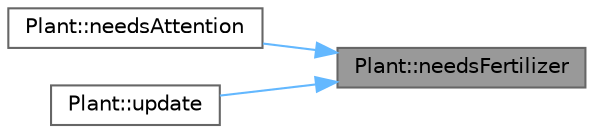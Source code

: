 digraph "Plant::needsFertilizer"
{
 // INTERACTIVE_SVG=YES
 // LATEX_PDF_SIZE
  bgcolor="transparent";
  edge [fontname=Helvetica,fontsize=10,labelfontname=Helvetica,labelfontsize=10];
  node [fontname=Helvetica,fontsize=10,shape=box,height=0.2,width=0.4];
  rankdir="RL";
  Node1 [id="Node000001",label="Plant::needsFertilizer",height=0.2,width=0.4,color="gray40", fillcolor="grey60", style="filled", fontcolor="black",tooltip=" "];
  Node1 -> Node2 [id="edge1_Node000001_Node000002",dir="back",color="steelblue1",style="solid",tooltip=" "];
  Node2 [id="Node000002",label="Plant::needsAttention",height=0.2,width=0.4,color="grey40", fillcolor="white", style="filled",URL="$class_plant.html#a6fac7b45d08e122df3afaea637d56894",tooltip=" "];
  Node1 -> Node3 [id="edge2_Node000001_Node000003",dir="back",color="steelblue1",style="solid",tooltip=" "];
  Node3 [id="Node000003",label="Plant::update",height=0.2,width=0.4,color="grey40", fillcolor="white", style="filled",URL="$class_plant.html#a5bc9bbea5228581b25660b37169f8c88",tooltip=" "];
}
